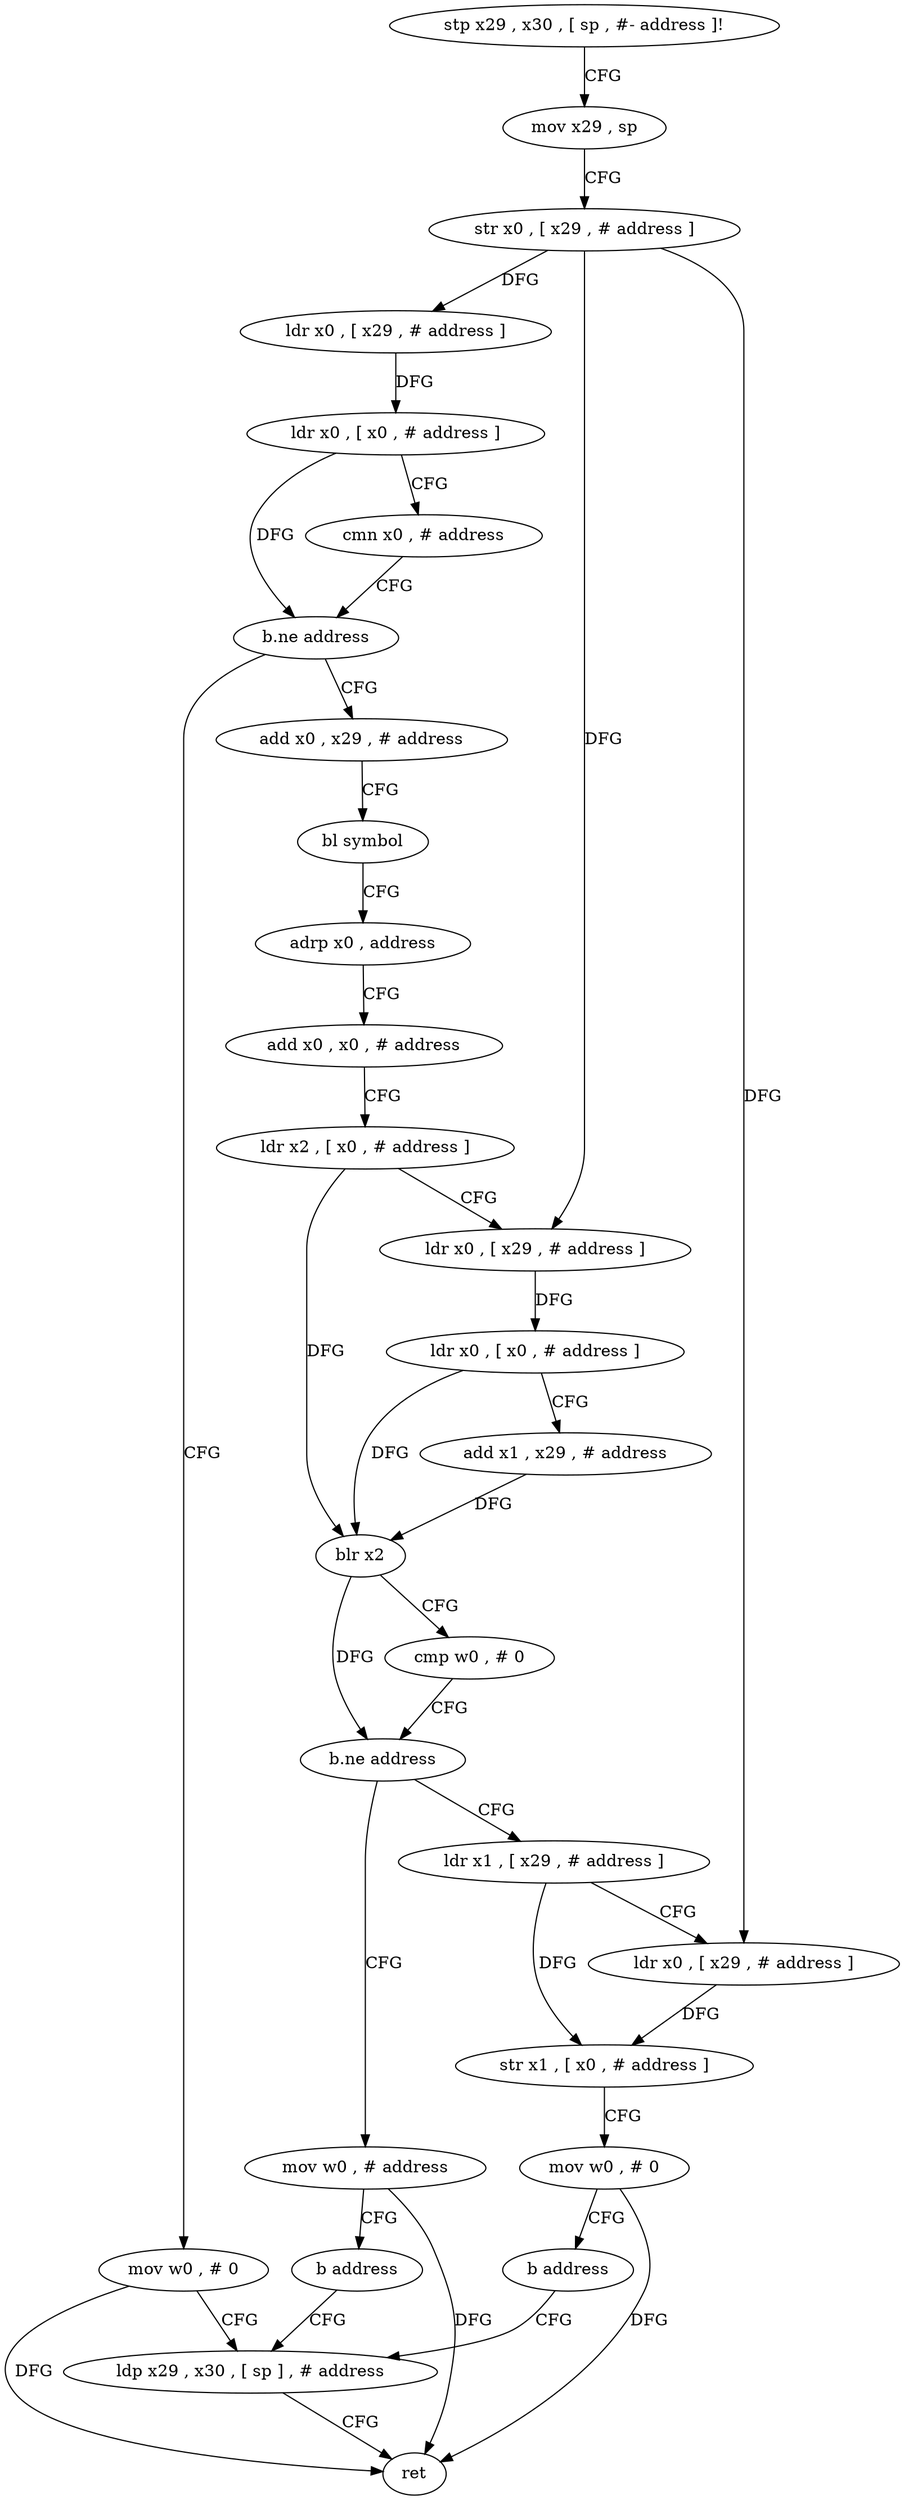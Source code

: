 digraph "func" {
"4260692" [label = "stp x29 , x30 , [ sp , #- address ]!" ]
"4260696" [label = "mov x29 , sp" ]
"4260700" [label = "str x0 , [ x29 , # address ]" ]
"4260704" [label = "ldr x0 , [ x29 , # address ]" ]
"4260708" [label = "ldr x0 , [ x0 , # address ]" ]
"4260712" [label = "cmn x0 , # address" ]
"4260716" [label = "b.ne address" ]
"4260792" [label = "mov w0 , # 0" ]
"4260720" [label = "add x0 , x29 , # address" ]
"4260796" [label = "ldp x29 , x30 , [ sp ] , # address" ]
"4260724" [label = "bl symbol" ]
"4260728" [label = "adrp x0 , address" ]
"4260732" [label = "add x0 , x0 , # address" ]
"4260736" [label = "ldr x2 , [ x0 , # address ]" ]
"4260740" [label = "ldr x0 , [ x29 , # address ]" ]
"4260744" [label = "ldr x0 , [ x0 , # address ]" ]
"4260748" [label = "add x1 , x29 , # address" ]
"4260752" [label = "blr x2" ]
"4260756" [label = "cmp w0 , # 0" ]
"4260760" [label = "b.ne address" ]
"4260784" [label = "mov w0 , # address" ]
"4260764" [label = "ldr x1 , [ x29 , # address ]" ]
"4260788" [label = "b address" ]
"4260768" [label = "ldr x0 , [ x29 , # address ]" ]
"4260772" [label = "str x1 , [ x0 , # address ]" ]
"4260776" [label = "mov w0 , # 0" ]
"4260780" [label = "b address" ]
"4260800" [label = "ret" ]
"4260692" -> "4260696" [ label = "CFG" ]
"4260696" -> "4260700" [ label = "CFG" ]
"4260700" -> "4260704" [ label = "DFG" ]
"4260700" -> "4260740" [ label = "DFG" ]
"4260700" -> "4260768" [ label = "DFG" ]
"4260704" -> "4260708" [ label = "DFG" ]
"4260708" -> "4260712" [ label = "CFG" ]
"4260708" -> "4260716" [ label = "DFG" ]
"4260712" -> "4260716" [ label = "CFG" ]
"4260716" -> "4260792" [ label = "CFG" ]
"4260716" -> "4260720" [ label = "CFG" ]
"4260792" -> "4260796" [ label = "CFG" ]
"4260792" -> "4260800" [ label = "DFG" ]
"4260720" -> "4260724" [ label = "CFG" ]
"4260796" -> "4260800" [ label = "CFG" ]
"4260724" -> "4260728" [ label = "CFG" ]
"4260728" -> "4260732" [ label = "CFG" ]
"4260732" -> "4260736" [ label = "CFG" ]
"4260736" -> "4260740" [ label = "CFG" ]
"4260736" -> "4260752" [ label = "DFG" ]
"4260740" -> "4260744" [ label = "DFG" ]
"4260744" -> "4260748" [ label = "CFG" ]
"4260744" -> "4260752" [ label = "DFG" ]
"4260748" -> "4260752" [ label = "DFG" ]
"4260752" -> "4260756" [ label = "CFG" ]
"4260752" -> "4260760" [ label = "DFG" ]
"4260756" -> "4260760" [ label = "CFG" ]
"4260760" -> "4260784" [ label = "CFG" ]
"4260760" -> "4260764" [ label = "CFG" ]
"4260784" -> "4260788" [ label = "CFG" ]
"4260784" -> "4260800" [ label = "DFG" ]
"4260764" -> "4260768" [ label = "CFG" ]
"4260764" -> "4260772" [ label = "DFG" ]
"4260788" -> "4260796" [ label = "CFG" ]
"4260768" -> "4260772" [ label = "DFG" ]
"4260772" -> "4260776" [ label = "CFG" ]
"4260776" -> "4260780" [ label = "CFG" ]
"4260776" -> "4260800" [ label = "DFG" ]
"4260780" -> "4260796" [ label = "CFG" ]
}
